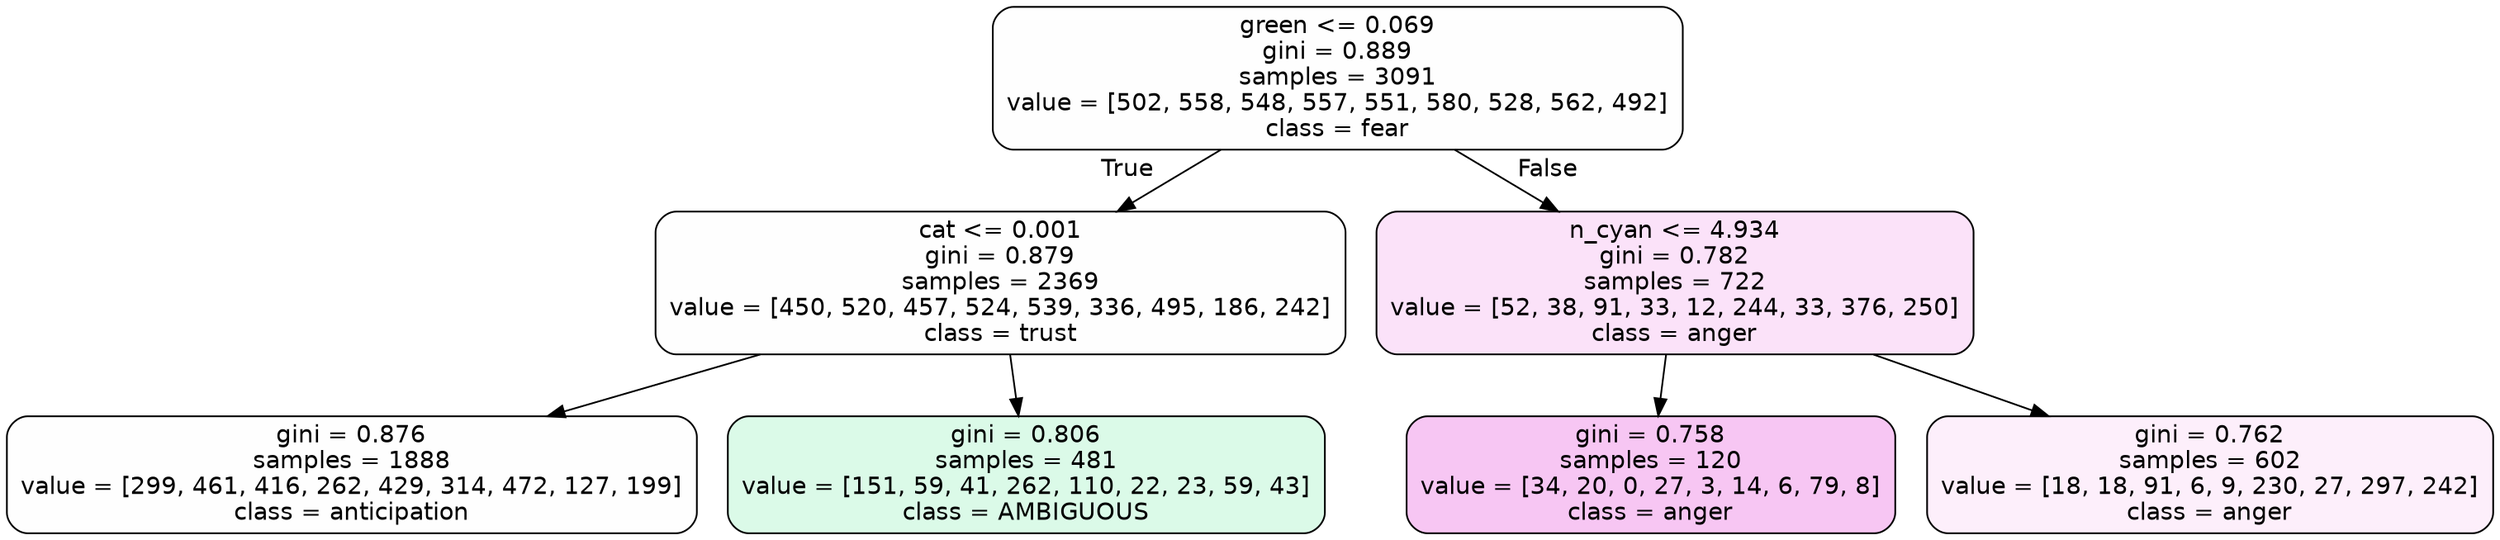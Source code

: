 digraph Tree {
node [shape=box, style="filled, rounded", color="black", fontname=helvetica] ;
edge [fontname=helvetica] ;
0 [label="green <= 0.069\ngini = 0.889\nsamples = 3091\nvalue = [502, 558, 548, 557, 551, 580, 528, 562, 492]\nclass = fear", fillcolor="#3964e501"] ;
1 [label="cat <= 0.001\ngini = 0.879\nsamples = 2369\nvalue = [450, 520, 457, 524, 539, 336, 495, 186, 242]\nclass = trust", fillcolor="#39d7e501"] ;
0 -> 1 [labeldistance=2.5, labelangle=45, headlabel="True"] ;
2 [label="gini = 0.876\nsamples = 1888\nvalue = [299, 461, 416, 262, 429, 314, 472, 127, 199]\nclass = anticipation", fillcolor="#8139e501"] ;
1 -> 2 ;
3 [label="gini = 0.806\nsamples = 481\nvalue = [151, 59, 41, 262, 110, 22, 23, 59, 43]\nclass = AMBIGUOUS", fillcolor="#39e5812e"] ;
1 -> 3 ;
4 [label="n_cyan <= 4.934\ngini = 0.782\nsamples = 722\nvalue = [52, 38, 91, 33, 12, 244, 33, 376, 250]\nclass = anger", fillcolor="#e539d725"] ;
0 -> 4 [labeldistance=2.5, labelangle=-45, headlabel="False"] ;
5 [label="gini = 0.758\nsamples = 120\nvalue = [34, 20, 0, 27, 3, 14, 6, 79, 8]\nclass = anger", fillcolor="#e539d749"] ;
4 -> 5 ;
6 [label="gini = 0.762\nsamples = 602\nvalue = [18, 18, 91, 6, 9, 230, 27, 297, 242]\nclass = anger", fillcolor="#e539d714"] ;
4 -> 6 ;
}